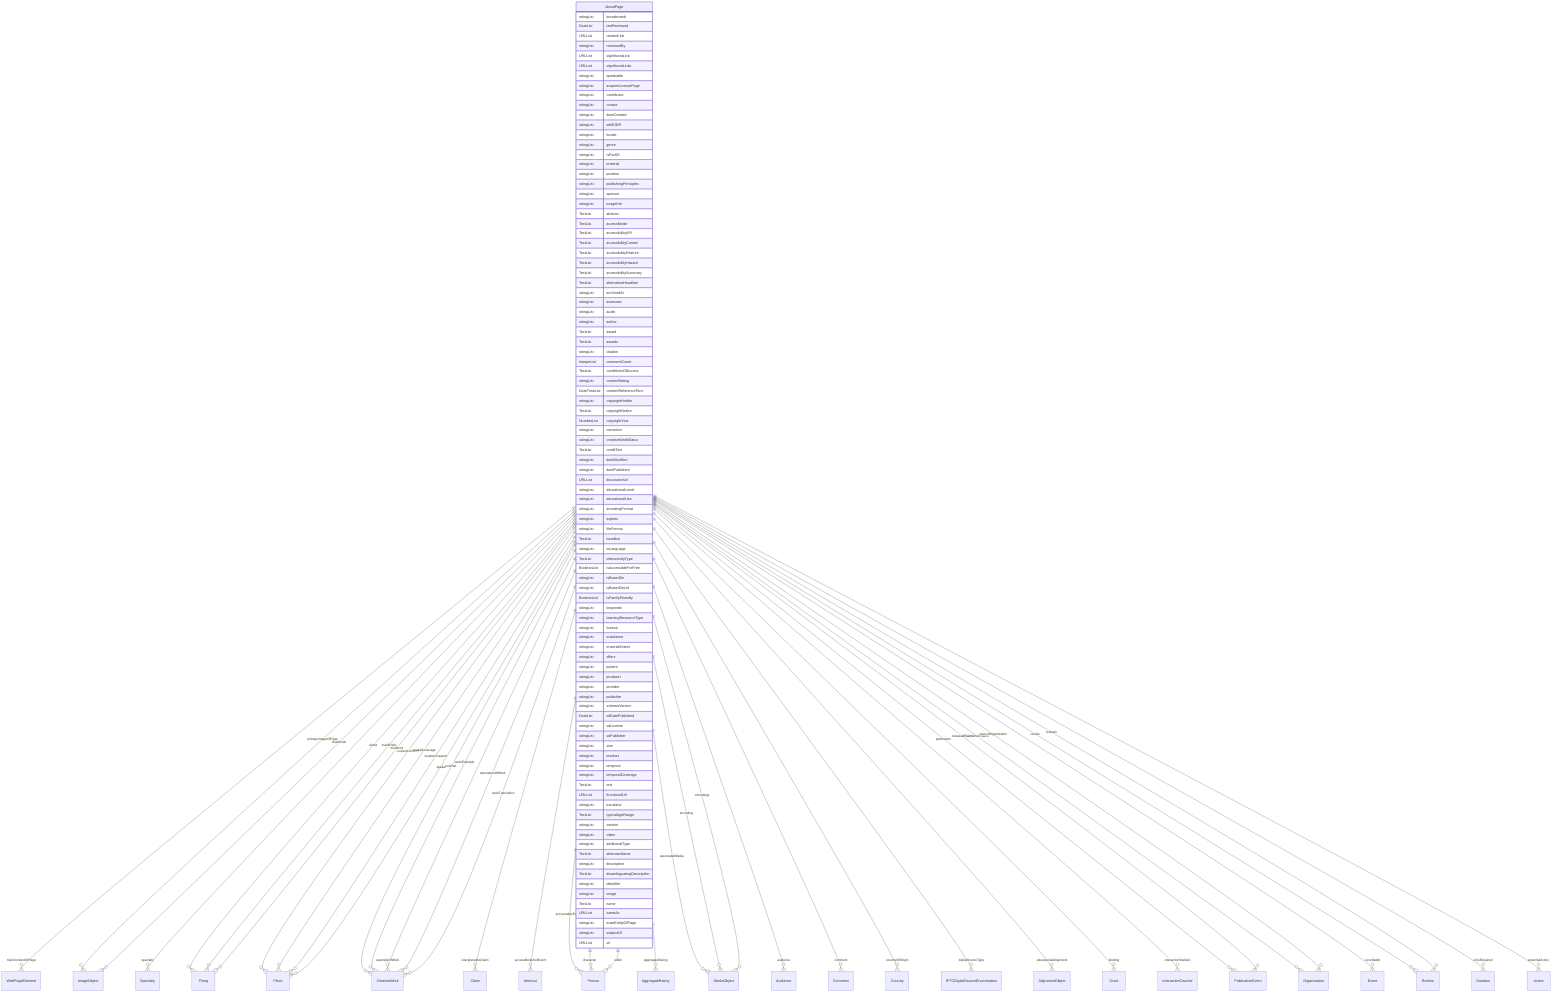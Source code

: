 erDiagram
AboutPage {
    stringList breadcrumb  
    DateList lastReviewed  
    URLList relatedLink  
    stringList reviewedBy  
    URLList significantLink  
    URLList significantLinks  
    stringList speakable  
    stringList acquireLicensePage  
    stringList contributor  
    stringList creator  
    stringList dateCreated  
    stringList editEIDR  
    stringList funder  
    stringList genre  
    stringList isPartOf  
    stringList material  
    stringList position  
    stringList publishingPrinciples  
    stringList sponsor  
    stringList usageInfo  
    TextList abstract  
    TextList accessMode  
    TextList accessibilityAPI  
    TextList accessibilityControl  
    TextList accessibilityFeature  
    TextList accessibilityHazard  
    TextList accessibilitySummary  
    TextList alternativeHeadline  
    stringList archivedAt  
    stringList assesses  
    stringList audio  
    stringList author  
    TextList award  
    TextList awards  
    stringList citation  
    IntegerList commentCount  
    TextList conditionsOfAccess  
    stringList contentRating  
    DateTimeList contentReferenceTime  
    stringList copyrightHolder  
    TextList copyrightNotice  
    NumberList copyrightYear  
    stringList correction  
    stringList creativeWorkStatus  
    TextList creditText  
    stringList dateModified  
    stringList datePublished  
    URLList discussionUrl  
    stringList educationalLevel  
    stringList educationalUse  
    stringList encodingFormat  
    stringList expires  
    stringList fileFormat  
    TextList headline  
    stringList inLanguage  
    TextList interactivityType  
    BooleanList isAccessibleForFree  
    stringList isBasedOn  
    stringList isBasedOnUrl  
    BooleanList isFamilyFriendly  
    stringList keywords  
    stringList learningResourceType  
    stringList license  
    stringList maintainer  
    stringList materialExtent  
    stringList offers  
    stringList pattern  
    stringList producer  
    stringList provider  
    stringList publisher  
    stringList schemaVersion  
    DateList sdDatePublished  
    stringList sdLicense  
    stringList sdPublisher  
    stringList size  
    stringList teaches  
    stringList temporal  
    stringList temporalCoverage  
    TextList text  
    URLList thumbnailUrl  
    stringList translator  
    TextList typicalAgeRange  
    stringList version  
    stringList video  
    stringList additionalType  
    TextList alternateName  
    stringList description  
    TextList disambiguatingDescription  
    stringList identifier  
    stringList image  
    TextList name  
    URLList sameAs  
    stringList mainEntityOfPage  
    stringList subjectOf  
    URLList url  
}

AboutPage ||--}o WebPageElement : "mainContentOfPage"
AboutPage ||--}o ImageObject : "primaryImageOfPage"
AboutPage ||--}o Specialty : "specialty"
AboutPage ||--}o Thing : "about"
AboutPage ||--}o Place : "contentLocation"
AboutPage ||--}o CreativeWork : "hasPart"
AboutPage ||--}o Claim : "interpretedAsClaim"
AboutPage ||--}o Thing : "mainEntity"
AboutPage ||--}o Place : "spatialCoverage"
AboutPage ||--}o CreativeWork : "workExample"
AboutPage ||--}o ItemList : "accessModeSufficient"
AboutPage ||--}o Person : "accountablePerson"
AboutPage ||--}o AggregateRating : "aggregateRating"
AboutPage ||--}o MediaObject : "associatedMedia"
AboutPage ||--}o Audience : "audience"
AboutPage ||--}o Person : "character"
AboutPage ||--}o Comment : "comment"
AboutPage ||--}o Country : "countryOfOrigin"
AboutPage ||--}o IPTCDigitalSourceEnumeration : "digitalSourceType"
AboutPage ||--}o Person : "editor"
AboutPage ||--}o AlignmentObject : "educationalAlignment"
AboutPage ||--}o MediaObject : "encoding"
AboutPage ||--}o MediaObject : "encodings"
AboutPage ||--}o CreativeWork : "exampleOfWork"
AboutPage ||--}o Grant : "funding"
AboutPage ||--}o InteractionCounter : "interactionStatistic"
AboutPage ||--}o Place : "locationCreated"
AboutPage ||--}o Thing : "mentions"
AboutPage ||--}o PublicationEvent : "publication"
AboutPage ||--}o Organization : "publisherImprint"
AboutPage ||--}o Event : "recordedAt"
AboutPage ||--}o PublicationEvent : "releasedEvent"
AboutPage ||--}o Review : "review"
AboutPage ||--}o Review : "reviews"
AboutPage ||--}o Organization : "sourceOrganization"
AboutPage ||--}o Place : "spatial"
AboutPage ||--}o ImageObject : "thumbnail"
AboutPage ||--}o Duration : "timeRequired"
AboutPage ||--}o CreativeWork : "translationOfWork"
AboutPage ||--}o CreativeWork : "workTranslation"
AboutPage ||--}o Action : "potentialAction"